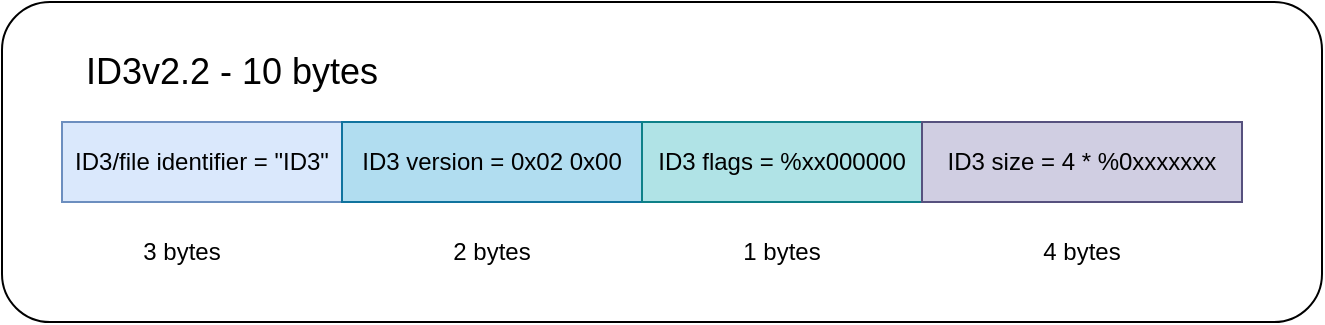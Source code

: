 <mxfile version="22.0.4" type="device">
  <diagram name="Page-1" id="KDSnwi_WtRBWYA6NQgtj">
    <mxGraphModel dx="1434" dy="790" grid="1" gridSize="10" guides="1" tooltips="1" connect="1" arrows="1" fold="1" page="1" pageScale="1" pageWidth="850" pageHeight="1100" math="0" shadow="0">
      <root>
        <mxCell id="0" />
        <mxCell id="1" parent="0" />
        <mxCell id="kvysxvHulO6KygtDhMEB-15" value="" style="rounded=1;whiteSpace=wrap;html=1;" vertex="1" parent="1">
          <mxGeometry x="10" y="60" width="660" height="160" as="geometry" />
        </mxCell>
        <mxCell id="kvysxvHulO6KygtDhMEB-1" value="ID3/file identifier = &quot;ID3&quot;" style="rounded=0;whiteSpace=wrap;html=1;fillColor=#dae8fc;strokeColor=#6c8ebf;" vertex="1" parent="1">
          <mxGeometry x="40" y="120" width="140" height="40" as="geometry" />
        </mxCell>
        <mxCell id="kvysxvHulO6KygtDhMEB-12" value="&lt;font style=&quot;font-size: 18px;&quot;&gt;ID3v2.2 - 10 bytes&lt;br&gt;&lt;/font&gt;" style="text;html=1;strokeColor=none;fillColor=none;align=center;verticalAlign=middle;whiteSpace=wrap;rounded=0;" vertex="1" parent="1">
          <mxGeometry x="40" y="80" width="170" height="30" as="geometry" />
        </mxCell>
        <mxCell id="kvysxvHulO6KygtDhMEB-16" value="ID3 version = 0x02 0x00" style="rounded=0;whiteSpace=wrap;html=1;fillColor=#b1ddf0;strokeColor=#10739e;" vertex="1" parent="1">
          <mxGeometry x="180" y="120" width="150" height="40" as="geometry" />
        </mxCell>
        <mxCell id="kvysxvHulO6KygtDhMEB-17" value="ID3 flags = %xx000000" style="rounded=0;whiteSpace=wrap;html=1;fillColor=#b0e3e6;strokeColor=#0e8088;" vertex="1" parent="1">
          <mxGeometry x="330" y="120" width="140" height="40" as="geometry" />
        </mxCell>
        <mxCell id="kvysxvHulO6KygtDhMEB-18" value="ID3 size = 4 * %0xxxxxxx" style="rounded=0;whiteSpace=wrap;html=1;fillColor=#d0cee2;strokeColor=#56517e;" vertex="1" parent="1">
          <mxGeometry x="470" y="120" width="160" height="40" as="geometry" />
        </mxCell>
        <mxCell id="kvysxvHulO6KygtDhMEB-19" value="3 bytes" style="text;html=1;strokeColor=none;fillColor=none;align=center;verticalAlign=middle;whiteSpace=wrap;rounded=0;" vertex="1" parent="1">
          <mxGeometry x="70" y="170" width="60" height="30" as="geometry" />
        </mxCell>
        <mxCell id="kvysxvHulO6KygtDhMEB-20" value="2 bytes" style="text;html=1;strokeColor=none;fillColor=none;align=center;verticalAlign=middle;whiteSpace=wrap;rounded=0;" vertex="1" parent="1">
          <mxGeometry x="225" y="170" width="60" height="30" as="geometry" />
        </mxCell>
        <mxCell id="kvysxvHulO6KygtDhMEB-21" value="1 bytes" style="text;html=1;strokeColor=none;fillColor=none;align=center;verticalAlign=middle;whiteSpace=wrap;rounded=0;" vertex="1" parent="1">
          <mxGeometry x="370" y="170" width="60" height="30" as="geometry" />
        </mxCell>
        <mxCell id="kvysxvHulO6KygtDhMEB-22" value="4 bytes" style="text;html=1;strokeColor=none;fillColor=none;align=center;verticalAlign=middle;whiteSpace=wrap;rounded=0;" vertex="1" parent="1">
          <mxGeometry x="520" y="170" width="60" height="30" as="geometry" />
        </mxCell>
      </root>
    </mxGraphModel>
  </diagram>
</mxfile>

